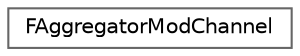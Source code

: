 digraph "Graphical Class Hierarchy"
{
 // INTERACTIVE_SVG=YES
 // LATEX_PDF_SIZE
  bgcolor="transparent";
  edge [fontname=Helvetica,fontsize=10,labelfontname=Helvetica,labelfontsize=10];
  node [fontname=Helvetica,fontsize=10,shape=box,height=0.2,width=0.4];
  rankdir="LR";
  Node0 [id="Node000000",label="FAggregatorModChannel",height=0.2,width=0.4,color="grey40", fillcolor="white", style="filled",URL="$df/d6c/structFAggregatorModChannel.html",tooltip="Struct representing an individual aggregation channel/depth."];
}
